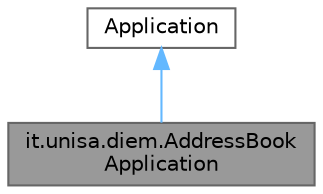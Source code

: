 digraph "it.unisa.diem.AddressBookApplication"
{
 // LATEX_PDF_SIZE
  bgcolor="transparent";
  edge [fontname=Helvetica,fontsize=10,labelfontname=Helvetica,labelfontsize=10];
  node [fontname=Helvetica,fontsize=10,shape=box,height=0.2,width=0.4];
  Node1 [id="Node000001",label="it.unisa.diem.AddressBook\lApplication",height=0.2,width=0.4,color="gray40", fillcolor="grey60", style="filled", fontcolor="black",tooltip="JavaFX App."];
  Node2 -> Node1 [id="edge1_Node000001_Node000002",dir="back",color="steelblue1",style="solid",tooltip=" "];
  Node2 [id="Node000002",label="Application",height=0.2,width=0.4,color="gray40", fillcolor="white", style="filled",tooltip=" "];
}
